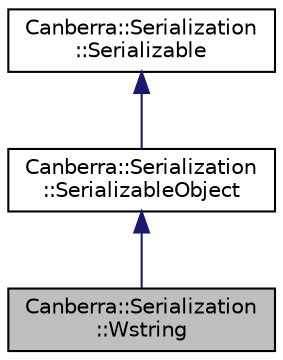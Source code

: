 digraph "Canberra::Serialization::Wstring"
{
  edge [fontname="Helvetica",fontsize="10",labelfontname="Helvetica",labelfontsize="10"];
  node [fontname="Helvetica",fontsize="10",shape=record];
  Node0 [label="Canberra::Serialization\l::Wstring",height=0.2,width=0.4,color="black", fillcolor="grey75", style="filled", fontcolor="black"];
  Node1 -> Node0 [dir="back",color="midnightblue",fontsize="10",style="solid"];
  Node1 [label="Canberra::Serialization\l::SerializableObject",height=0.2,width=0.4,color="black", fillcolor="white", style="filled",URL="$d6/d98/class_canberra_1_1_serialization_1_1_serializable_object.html"];
  Node2 -> Node1 [dir="back",color="midnightblue",fontsize="10",style="solid"];
  Node2 [label="Canberra::Serialization\l::Serializable",height=0.2,width=0.4,color="black", fillcolor="white", style="filled",URL="$d0/d9f/class_canberra_1_1_serialization_1_1_serializable.html"];
}
